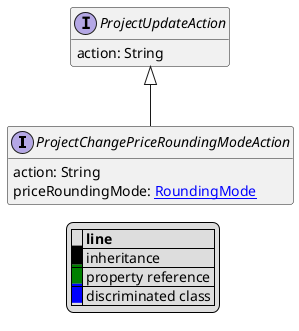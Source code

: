 @startuml

hide empty fields
hide empty methods
legend
|= |= line |
|<back:black>   </back>| inheritance |
|<back:green>   </back>| property reference |
|<back:blue>   </back>| discriminated class |
endlegend
interface ProjectChangePriceRoundingModeAction [[ProjectChangePriceRoundingModeAction.svg]] extends ProjectUpdateAction {
    action: String
    priceRoundingMode: [[RoundingMode.svg RoundingMode]]
}
interface ProjectUpdateAction [[ProjectUpdateAction.svg]]  {
    action: String
}





@enduml
